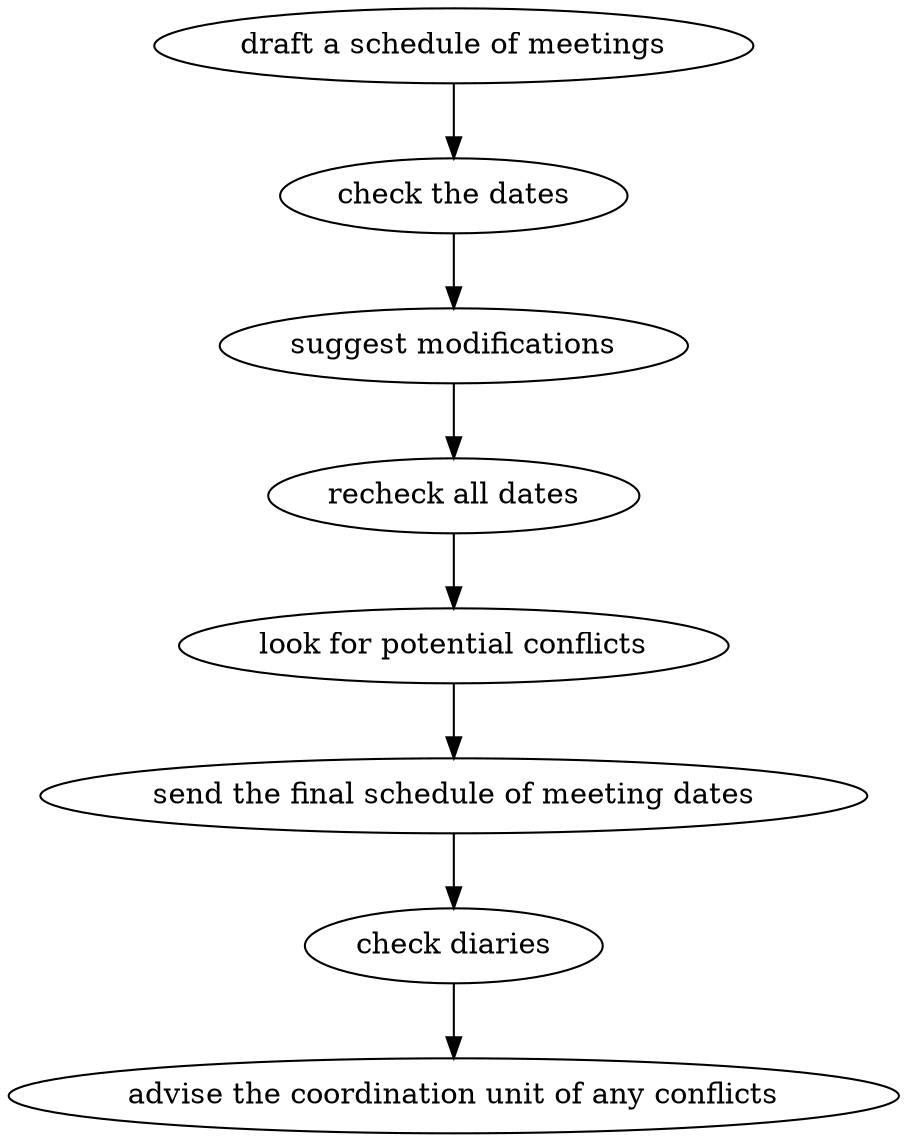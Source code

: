 strict digraph "doc-9.3" {
	graph [name="doc-9.3"];
	"draft a schedule of meetings"	[attrs="{'type': 'Activity', 'label': 'draft a schedule of meetings'}"];
	"check the dates"	[attrs="{'type': 'Activity', 'label': 'check the dates'}"];
	"draft a schedule of meetings" -> "check the dates"	[attrs="{'type': 'flow', 'label': 'flow'}"];
	"suggest modifications"	[attrs="{'type': 'Activity', 'label': 'suggest modifications'}"];
	"check the dates" -> "suggest modifications"	[attrs="{'type': 'flow', 'label': 'flow'}"];
	"recheck all dates"	[attrs="{'type': 'Activity', 'label': 'recheck all dates'}"];
	"suggest modifications" -> "recheck all dates"	[attrs="{'type': 'flow', 'label': 'flow'}"];
	"look for potential conflicts"	[attrs="{'type': 'Activity', 'label': 'look for potential conflicts'}"];
	"recheck all dates" -> "look for potential conflicts"	[attrs="{'type': 'flow', 'label': 'flow'}"];
	"send the final schedule of meeting dates"	[attrs="{'type': 'Activity', 'label': 'send the final schedule of meeting dates'}"];
	"look for potential conflicts" -> "send the final schedule of meeting dates"	[attrs="{'type': 'flow', 'label': 'flow'}"];
	"check diaries"	[attrs="{'type': 'Activity', 'label': 'check diaries'}"];
	"send the final schedule of meeting dates" -> "check diaries"	[attrs="{'type': 'flow', 'label': 'flow'}"];
	"advise the coordination unit of any conflicts"	[attrs="{'type': 'Activity', 'label': 'advise the coordination unit of any conflicts'}"];
	"check diaries" -> "advise the coordination unit of any conflicts"	[attrs="{'type': 'flow', 'label': 'flow'}"];
}
